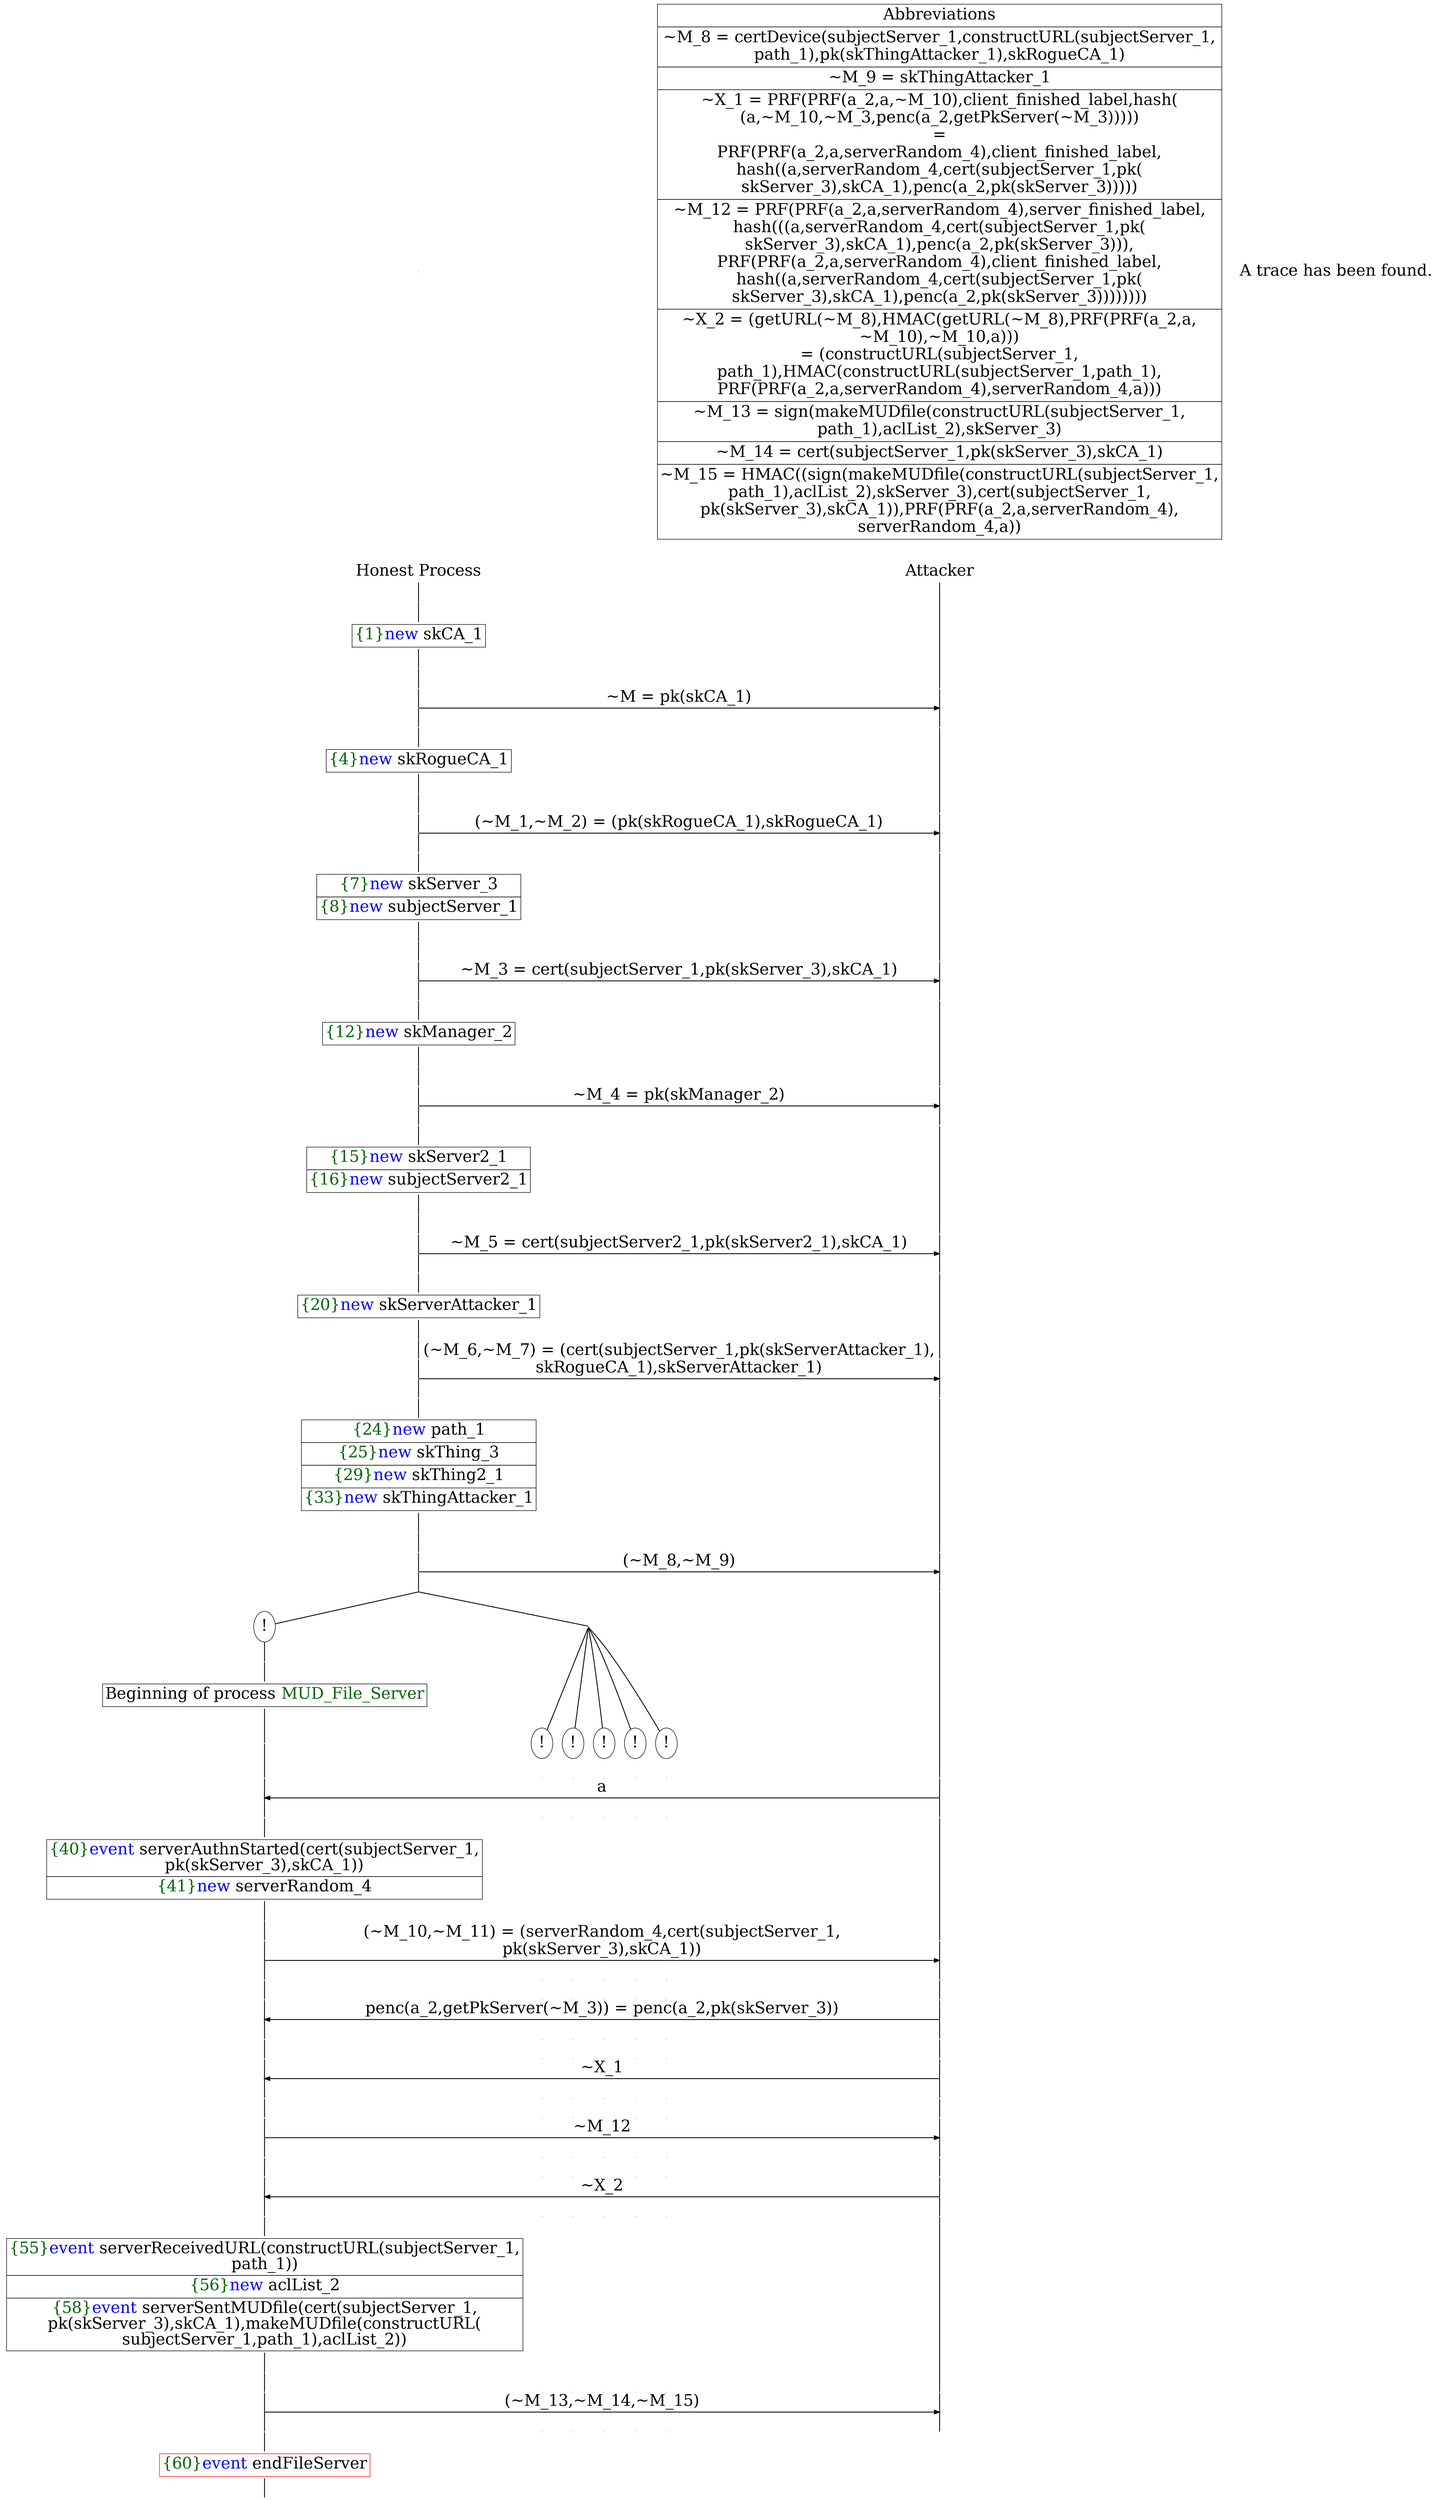 digraph {
graph [ordering = out]
edge [arrowhead = none, penwidth = 1.6, fontsize = 30]
node [shape = point, width = 0, height = 0, fontsize = 30]
Trace<br/>
[label = <A trace has been found.<br/>
>, shape = plaintext]
P0__0 [label = "Honest Process", shape = plaintext]
P__0 [label = "Attacker", shape = plaintext]
Trace -> P0__0 [label = "", style = invisible, weight = 100]{rank = same; P0__0 P__0}
P0__0 -> P0__1 [label = <>, weight = 100]
P0__1 -> P0__2 [label = <>, weight = 100]
P0__2 [shape = plaintext, label = <<TABLE BORDER="0" CELLBORDER="1" CELLSPACING="0" CELLPADDING="4"> <TR><TD><FONT COLOR="darkgreen">{1}</FONT><FONT COLOR="blue">new </FONT>skCA_1</TD></TR></TABLE>>]
P0__2 -> P0__3 [label = <>, weight = 100]
P0__3 -> P0__4 [label = <>, weight = 100]
P__0 -> P__1 [label = <>, weight = 100]
{rank = same; P__1 P0__4}
P0__4 -> P0__5 [label = <>, weight = 100]
P__1 -> P__2 [label = <>, weight = 100]
{rank = same; P__2 P0__5}
P0__5 -> P__2 [label = <~M = pk(skCA_1)>, arrowhead = normal]
P0__5 -> P0__6 [label = <>, weight = 100]
P__2 -> P__3 [label = <>, weight = 100]
{rank = same; P__3 P0__6}
P0__6 -> P0__7 [label = <>, weight = 100]
P0__7 [shape = plaintext, label = <<TABLE BORDER="0" CELLBORDER="1" CELLSPACING="0" CELLPADDING="4"> <TR><TD><FONT COLOR="darkgreen">{4}</FONT><FONT COLOR="blue">new </FONT>skRogueCA_1</TD></TR></TABLE>>]
P0__7 -> P0__8 [label = <>, weight = 100]
P0__8 -> P0__9 [label = <>, weight = 100]
P__3 -> P__4 [label = <>, weight = 100]
{rank = same; P__4 P0__9}
P0__9 -> P0__10 [label = <>, weight = 100]
P__4 -> P__5 [label = <>, weight = 100]
{rank = same; P__5 P0__10}
P0__10 -> P__5 [label = <(~M_1,~M_2) = (pk(skRogueCA_1),skRogueCA_1)>, arrowhead = normal]
P0__10 -> P0__11 [label = <>, weight = 100]
P__5 -> P__6 [label = <>, weight = 100]
{rank = same; P__6 P0__11}
P0__11 -> P0__12 [label = <>, weight = 100]
P0__12 [shape = plaintext, label = <<TABLE BORDER="0" CELLBORDER="1" CELLSPACING="0" CELLPADDING="4"> <TR><TD><FONT COLOR="darkgreen">{7}</FONT><FONT COLOR="blue">new </FONT>skServer_3</TD></TR><TR><TD><FONT COLOR="darkgreen">{8}</FONT><FONT COLOR="blue">new </FONT>subjectServer_1</TD></TR></TABLE>>]
P0__12 -> P0__13 [label = <>, weight = 100]
P0__13 -> P0__14 [label = <>, weight = 100]
P__6 -> P__7 [label = <>, weight = 100]
{rank = same; P__7 P0__14}
P0__14 -> P0__15 [label = <>, weight = 100]
P__7 -> P__8 [label = <>, weight = 100]
{rank = same; P__8 P0__15}
P0__15 -> P__8 [label = <~M_3 = cert(subjectServer_1,pk(skServer_3),skCA_1)>, arrowhead = normal]
P0__15 -> P0__16 [label = <>, weight = 100]
P__8 -> P__9 [label = <>, weight = 100]
{rank = same; P__9 P0__16}
P0__16 -> P0__17 [label = <>, weight = 100]
P0__17 [shape = plaintext, label = <<TABLE BORDER="0" CELLBORDER="1" CELLSPACING="0" CELLPADDING="4"> <TR><TD><FONT COLOR="darkgreen">{12}</FONT><FONT COLOR="blue">new </FONT>skManager_2</TD></TR></TABLE>>]
P0__17 -> P0__18 [label = <>, weight = 100]
P0__18 -> P0__19 [label = <>, weight = 100]
P__9 -> P__10 [label = <>, weight = 100]
{rank = same; P__10 P0__19}
P0__19 -> P0__20 [label = <>, weight = 100]
P__10 -> P__11 [label = <>, weight = 100]
{rank = same; P__11 P0__20}
P0__20 -> P__11 [label = <~M_4 = pk(skManager_2)>, arrowhead = normal]
P0__20 -> P0__21 [label = <>, weight = 100]
P__11 -> P__12 [label = <>, weight = 100]
{rank = same; P__12 P0__21}
P0__21 -> P0__22 [label = <>, weight = 100]
P0__22 [shape = plaintext, label = <<TABLE BORDER="0" CELLBORDER="1" CELLSPACING="0" CELLPADDING="4"> <TR><TD><FONT COLOR="darkgreen">{15}</FONT><FONT COLOR="blue">new </FONT>skServer2_1</TD></TR><TR><TD><FONT COLOR="darkgreen">{16}</FONT><FONT COLOR="blue">new </FONT>subjectServer2_1</TD></TR></TABLE>>]
P0__22 -> P0__23 [label = <>, weight = 100]
P0__23 -> P0__24 [label = <>, weight = 100]
P__12 -> P__13 [label = <>, weight = 100]
{rank = same; P__13 P0__24}
P0__24 -> P0__25 [label = <>, weight = 100]
P__13 -> P__14 [label = <>, weight = 100]
{rank = same; P__14 P0__25}
P0__25 -> P__14 [label = <~M_5 = cert(subjectServer2_1,pk(skServer2_1),skCA_1)>, arrowhead = normal]
P0__25 -> P0__26 [label = <>, weight = 100]
P__14 -> P__15 [label = <>, weight = 100]
{rank = same; P__15 P0__26}
P0__26 -> P0__27 [label = <>, weight = 100]
P0__27 [shape = plaintext, label = <<TABLE BORDER="0" CELLBORDER="1" CELLSPACING="0" CELLPADDING="4"> <TR><TD><FONT COLOR="darkgreen">{20}</FONT><FONT COLOR="blue">new </FONT>skServerAttacker_1</TD></TR></TABLE>>]
P0__27 -> P0__28 [label = <>, weight = 100]
P0__28 -> P0__29 [label = <>, weight = 100]
P__15 -> P__16 [label = <>, weight = 100]
{rank = same; P__16 P0__29}
P0__29 -> P0__30 [label = <>, weight = 100]
P__16 -> P__17 [label = <>, weight = 100]
{rank = same; P__17 P0__30}
P0__30 -> P__17 [label = <(~M_6,~M_7) = (cert(subjectServer_1,pk(skServerAttacker_1),<br/>
skRogueCA_1),skServerAttacker_1)>, arrowhead = normal]
P0__30 -> P0__31 [label = <>, weight = 100]
P__17 -> P__18 [label = <>, weight = 100]
{rank = same; P__18 P0__31}
P0__31 -> P0__32 [label = <>, weight = 100]
P0__32 [shape = plaintext, label = <<TABLE BORDER="0" CELLBORDER="1" CELLSPACING="0" CELLPADDING="4"> <TR><TD><FONT COLOR="darkgreen">{24}</FONT><FONT COLOR="blue">new </FONT>path_1</TD></TR><TR><TD><FONT COLOR="darkgreen">{25}</FONT><FONT COLOR="blue">new </FONT>skThing_3</TD></TR><TR><TD><FONT COLOR="darkgreen">{29}</FONT><FONT COLOR="blue">new </FONT>skThing2_1</TD></TR><TR><TD><FONT COLOR="darkgreen">{33}</FONT><FONT COLOR="blue">new </FONT>skThingAttacker_1</TD></TR></TABLE>>]
P0__32 -> P0__33 [label = <>, weight = 100]
P0__33 -> P0__34 [label = <>, weight = 100]
P__18 -> P__19 [label = <>, weight = 100]
{rank = same; P__19 P0__34}
P0__34 -> P0__35 [label = <>, weight = 100]
P__19 -> P__20 [label = <>, weight = 100]
{rank = same; P__20 P0__35}
P0__35 -> P__20 [label = <(~M_8,~M_9)>, arrowhead = normal]
P0__35 -> P0__36 [label = <>, weight = 100]
P__20 -> P__21 [label = <>, weight = 100]
{rank = same; P__21 P0__36}
/*RPar */
P0__36 -> P0_1__36 [label = <>]
P0__36 -> P0_0__36 [label = <>]
P0__36 [label = "", fixedsize = false, width = 0, height = 0, shape = none]
{rank = same; P0_0__36 P0_1__36}
/*RPar */
P0_0__36 -> P0_0_4__36 [label = <>]
P0_0__36 -> P0_0_3__36 [label = <>]
P0_0__36 -> P0_0_2__36 [label = <>]
P0_0__36 -> P0_0_1__36 [label = <>]
P0_0__36 -> P0_0_0__36 [label = <>]
P0_0__36 [label = "", fixedsize = false, width = 0, height = 0, shape = none]
{rank = same; P0_0_0__36 P0_0_1__36 P0_0_2__36 P0_0_3__36 P0_0_4__36}
P0_0_0__36 [label = "!", shape = ellipse]
P0_0_1__36 [label = "!", shape = ellipse]
P0_0_2__36 [label = "!", shape = ellipse]
P0_0_3__36 [label = "!", shape = ellipse]
P0_0_4__36 [label = "!", shape = ellipse]
P0_1__36 [label = "!", shape = ellipse]
P0_1_0__36 [label = "", fixedsize = false, width = 0, height = 0, shape = none]
P0_1__36 -> P0_1_0__36 [label = <>, weight = 100]
P0_1_0__36 -> P0_1_0__37 [label = <>, weight = 100]
P0_1_0__37 [shape = plaintext, label = <<TABLE BORDER="0" CELLBORDER="1" CELLSPACING="0" CELLPADDING="4"> <TR><TD>Beginning of process <FONT COLOR="darkgreen">MUD_File_Server</FONT></TD></TR></TABLE>>]
P0_1_0__37 -> P0_1_0__38 [label = <>, weight = 100]
P0_1_0__38 -> P0_1_0__39 [label = <>, weight = 100]
P0_0_4__37 [label = "", style = invisible]
P0_0_4__36 -> P0_0_4__37 [label = <>, weight = 100, style = invisible]
P0_0_3__37 [label = "", style = invisible]
P0_0_3__36 -> P0_0_3__37 [label = <>, weight = 100, style = invisible]
P0_0_2__37 [label = "", style = invisible]
P0_0_2__36 -> P0_0_2__37 [label = <>, weight = 100, style = invisible]
P0_0_1__37 [label = "", style = invisible]
P0_0_1__36 -> P0_0_1__37 [label = <>, weight = 100, style = invisible]
P0_0_0__37 [label = "", style = invisible]
P0_0_0__36 -> P0_0_0__37 [label = <>, weight = 100, style = invisible]
P__21 -> P__22 [label = <>, weight = 100]
{rank = same; P__22 P0_0_0__37 P0_0_1__37 P0_0_2__37 P0_0_3__37 P0_0_4__37 P0_1_0__39}
P0_1_0__39 -> P0_1_0__40 [label = <>, weight = 100]
P__22 -> P__23 [label = <>, weight = 100]
{rank = same; P__23 P0_1_0__40}
P0_1_0__40 -> P__23 [label = <a>, dir = back, arrowhead = normal]
P0_1_0__40 -> P0_1_0__41 [label = <>, weight = 100]
P0_0_4__38 [label = "", style = invisible]
P0_0_4__37 -> P0_0_4__38 [label = <>, weight = 100, style = invisible]
P0_0_3__38 [label = "", style = invisible]
P0_0_3__37 -> P0_0_3__38 [label = <>, weight = 100, style = invisible]
P0_0_2__38 [label = "", style = invisible]
P0_0_2__37 -> P0_0_2__38 [label = <>, weight = 100, style = invisible]
P0_0_1__38 [label = "", style = invisible]
P0_0_1__37 -> P0_0_1__38 [label = <>, weight = 100, style = invisible]
P0_0_0__38 [label = "", style = invisible]
P0_0_0__37 -> P0_0_0__38 [label = <>, weight = 100, style = invisible]
P__23 -> P__24 [label = <>, weight = 100]
{rank = same; P__24 P0_0_0__38 P0_0_1__38 P0_0_2__38 P0_0_3__38 P0_0_4__38 P0_1_0__41}
P0_1_0__41 -> P0_1_0__42 [label = <>, weight = 100]
P0_1_0__42 [shape = plaintext, label = <<TABLE BORDER="0" CELLBORDER="1" CELLSPACING="0" CELLPADDING="4"> <TR><TD><FONT COLOR="darkgreen">{40}</FONT><FONT COLOR="blue">event</FONT> serverAuthnStarted(cert(subjectServer_1,<br/>
pk(skServer_3),skCA_1))</TD></TR><TR><TD><FONT COLOR="darkgreen">{41}</FONT><FONT COLOR="blue">new </FONT>serverRandom_4</TD></TR></TABLE>>]
P0_1_0__42 -> P0_1_0__43 [label = <>, weight = 100]
P0_1_0__43 -> P0_1_0__44 [label = <>, weight = 100]
P0_0_4__39 [label = "", style = invisible]
P0_0_4__38 -> P0_0_4__39 [label = <>, weight = 100, style = invisible]
P0_0_3__39 [label = "", style = invisible]
P0_0_3__38 -> P0_0_3__39 [label = <>, weight = 100, style = invisible]
P0_0_2__39 [label = "", style = invisible]
P0_0_2__38 -> P0_0_2__39 [label = <>, weight = 100, style = invisible]
P0_0_1__39 [label = "", style = invisible]
P0_0_1__38 -> P0_0_1__39 [label = <>, weight = 100, style = invisible]
P0_0_0__39 [label = "", style = invisible]
P0_0_0__38 -> P0_0_0__39 [label = <>, weight = 100, style = invisible]
P__24 -> P__25 [label = <>, weight = 100]
{rank = same; P__25 P0_0_0__39 P0_0_1__39 P0_0_2__39 P0_0_3__39 P0_0_4__39 P0_1_0__44}
P0_1_0__44 -> P0_1_0__45 [label = <>, weight = 100]
P__25 -> P__26 [label = <>, weight = 100]
{rank = same; P__26 P0_1_0__45}
P0_1_0__45 -> P__26 [label = <(~M_10,~M_11) = (serverRandom_4,cert(subjectServer_1,<br/>
pk(skServer_3),skCA_1))>, arrowhead = normal]
P0_1_0__45 -> P0_1_0__46 [label = <>, weight = 100]
P0_0_4__40 [label = "", style = invisible]
P0_0_4__39 -> P0_0_4__40 [label = <>, weight = 100, style = invisible]
P0_0_3__40 [label = "", style = invisible]
P0_0_3__39 -> P0_0_3__40 [label = <>, weight = 100, style = invisible]
P0_0_2__40 [label = "", style = invisible]
P0_0_2__39 -> P0_0_2__40 [label = <>, weight = 100, style = invisible]
P0_0_1__40 [label = "", style = invisible]
P0_0_1__39 -> P0_0_1__40 [label = <>, weight = 100, style = invisible]
P0_0_0__40 [label = "", style = invisible]
P0_0_0__39 -> P0_0_0__40 [label = <>, weight = 100, style = invisible]
P__26 -> P__27 [label = <>, weight = 100]
{rank = same; P__27 P0_0_0__40 P0_0_1__40 P0_0_2__40 P0_0_3__40 P0_0_4__40 P0_1_0__46}
P0_1_0__46 -> P0_1_0__47 [label = <>, weight = 100]
P0_0_4__41 [label = "", style = invisible]
P0_0_4__40 -> P0_0_4__41 [label = <>, weight = 100, style = invisible]
P0_0_3__41 [label = "", style = invisible]
P0_0_3__40 -> P0_0_3__41 [label = <>, weight = 100, style = invisible]
P0_0_2__41 [label = "", style = invisible]
P0_0_2__40 -> P0_0_2__41 [label = <>, weight = 100, style = invisible]
P0_0_1__41 [label = "", style = invisible]
P0_0_1__40 -> P0_0_1__41 [label = <>, weight = 100, style = invisible]
P0_0_0__41 [label = "", style = invisible]
P0_0_0__40 -> P0_0_0__41 [label = <>, weight = 100, style = invisible]
P__27 -> P__28 [label = <>, weight = 100]
{rank = same; P__28 P0_0_0__41 P0_0_1__41 P0_0_2__41 P0_0_3__41 P0_0_4__41 P0_1_0__47}
P0_1_0__47 -> P0_1_0__48 [label = <>, weight = 100]
P__28 -> P__29 [label = <>, weight = 100]
{rank = same; P__29 P0_1_0__48}
P0_1_0__48 -> P__29 [label = <penc(a_2,getPkServer(~M_3)) = penc(a_2,pk(skServer_3))>, dir = back, arrowhead = normal]
P0_1_0__48 -> P0_1_0__49 [label = <>, weight = 100]
P0_0_4__42 [label = "", style = invisible]
P0_0_4__41 -> P0_0_4__42 [label = <>, weight = 100, style = invisible]
P0_0_3__42 [label = "", style = invisible]
P0_0_3__41 -> P0_0_3__42 [label = <>, weight = 100, style = invisible]
P0_0_2__42 [label = "", style = invisible]
P0_0_2__41 -> P0_0_2__42 [label = <>, weight = 100, style = invisible]
P0_0_1__42 [label = "", style = invisible]
P0_0_1__41 -> P0_0_1__42 [label = <>, weight = 100, style = invisible]
P0_0_0__42 [label = "", style = invisible]
P0_0_0__41 -> P0_0_0__42 [label = <>, weight = 100, style = invisible]
P__29 -> P__30 [label = <>, weight = 100]
{rank = same; P__30 P0_0_0__42 P0_0_1__42 P0_0_2__42 P0_0_3__42 P0_0_4__42 P0_1_0__49}
P0_1_0__49 -> P0_1_0__50 [label = <>, weight = 100]
P0_0_4__43 [label = "", style = invisible]
P0_0_4__42 -> P0_0_4__43 [label = <>, weight = 100, style = invisible]
P0_0_3__43 [label = "", style = invisible]
P0_0_3__42 -> P0_0_3__43 [label = <>, weight = 100, style = invisible]
P0_0_2__43 [label = "", style = invisible]
P0_0_2__42 -> P0_0_2__43 [label = <>, weight = 100, style = invisible]
P0_0_1__43 [label = "", style = invisible]
P0_0_1__42 -> P0_0_1__43 [label = <>, weight = 100, style = invisible]
P0_0_0__43 [label = "", style = invisible]
P0_0_0__42 -> P0_0_0__43 [label = <>, weight = 100, style = invisible]
P__30 -> P__31 [label = <>, weight = 100]
{rank = same; P__31 P0_0_0__43 P0_0_1__43 P0_0_2__43 P0_0_3__43 P0_0_4__43 P0_1_0__50}
P0_1_0__50 -> P0_1_0__51 [label = <>, weight = 100]
P__31 -> P__32 [label = <>, weight = 100]
{rank = same; P__32 P0_1_0__51}
P0_1_0__51 -> P__32 [label = <~X_1>, dir = back, arrowhead = normal]
P0_1_0__51 -> P0_1_0__52 [label = <>, weight = 100]
P0_0_4__44 [label = "", style = invisible]
P0_0_4__43 -> P0_0_4__44 [label = <>, weight = 100, style = invisible]
P0_0_3__44 [label = "", style = invisible]
P0_0_3__43 -> P0_0_3__44 [label = <>, weight = 100, style = invisible]
P0_0_2__44 [label = "", style = invisible]
P0_0_2__43 -> P0_0_2__44 [label = <>, weight = 100, style = invisible]
P0_0_1__44 [label = "", style = invisible]
P0_0_1__43 -> P0_0_1__44 [label = <>, weight = 100, style = invisible]
P0_0_0__44 [label = "", style = invisible]
P0_0_0__43 -> P0_0_0__44 [label = <>, weight = 100, style = invisible]
P__32 -> P__33 [label = <>, weight = 100]
{rank = same; P__33 P0_0_0__44 P0_0_1__44 P0_0_2__44 P0_0_3__44 P0_0_4__44 P0_1_0__52}
P0_1_0__52 -> P0_1_0__53 [label = <>, weight = 100]
P0_0_4__45 [label = "", style = invisible]
P0_0_4__44 -> P0_0_4__45 [label = <>, weight = 100, style = invisible]
P0_0_3__45 [label = "", style = invisible]
P0_0_3__44 -> P0_0_3__45 [label = <>, weight = 100, style = invisible]
P0_0_2__45 [label = "", style = invisible]
P0_0_2__44 -> P0_0_2__45 [label = <>, weight = 100, style = invisible]
P0_0_1__45 [label = "", style = invisible]
P0_0_1__44 -> P0_0_1__45 [label = <>, weight = 100, style = invisible]
P0_0_0__45 [label = "", style = invisible]
P0_0_0__44 -> P0_0_0__45 [label = <>, weight = 100, style = invisible]
P__33 -> P__34 [label = <>, weight = 100]
{rank = same; P__34 P0_0_0__45 P0_0_1__45 P0_0_2__45 P0_0_3__45 P0_0_4__45 P0_1_0__53}
P0_1_0__53 -> P0_1_0__54 [label = <>, weight = 100]
P__34 -> P__35 [label = <>, weight = 100]
{rank = same; P__35 P0_1_0__54}
P0_1_0__54 -> P__35 [label = <~M_12>, arrowhead = normal]
P0_1_0__54 -> P0_1_0__55 [label = <>, weight = 100]
P0_0_4__46 [label = "", style = invisible]
P0_0_4__45 -> P0_0_4__46 [label = <>, weight = 100, style = invisible]
P0_0_3__46 [label = "", style = invisible]
P0_0_3__45 -> P0_0_3__46 [label = <>, weight = 100, style = invisible]
P0_0_2__46 [label = "", style = invisible]
P0_0_2__45 -> P0_0_2__46 [label = <>, weight = 100, style = invisible]
P0_0_1__46 [label = "", style = invisible]
P0_0_1__45 -> P0_0_1__46 [label = <>, weight = 100, style = invisible]
P0_0_0__46 [label = "", style = invisible]
P0_0_0__45 -> P0_0_0__46 [label = <>, weight = 100, style = invisible]
P__35 -> P__36 [label = <>, weight = 100]
{rank = same; P__36 P0_0_0__46 P0_0_1__46 P0_0_2__46 P0_0_3__46 P0_0_4__46 P0_1_0__55}
P0_1_0__55 -> P0_1_0__56 [label = <>, weight = 100]
P0_0_4__47 [label = "", style = invisible]
P0_0_4__46 -> P0_0_4__47 [label = <>, weight = 100, style = invisible]
P0_0_3__47 [label = "", style = invisible]
P0_0_3__46 -> P0_0_3__47 [label = <>, weight = 100, style = invisible]
P0_0_2__47 [label = "", style = invisible]
P0_0_2__46 -> P0_0_2__47 [label = <>, weight = 100, style = invisible]
P0_0_1__47 [label = "", style = invisible]
P0_0_1__46 -> P0_0_1__47 [label = <>, weight = 100, style = invisible]
P0_0_0__47 [label = "", style = invisible]
P0_0_0__46 -> P0_0_0__47 [label = <>, weight = 100, style = invisible]
P__36 -> P__37 [label = <>, weight = 100]
{rank = same; P__37 P0_0_0__47 P0_0_1__47 P0_0_2__47 P0_0_3__47 P0_0_4__47 P0_1_0__56}
P0_1_0__56 -> P0_1_0__57 [label = <>, weight = 100]
P__37 -> P__38 [label = <>, weight = 100]
{rank = same; P__38 P0_1_0__57}
P0_1_0__57 -> P__38 [label = <~X_2>, dir = back, arrowhead = normal]
P0_1_0__57 -> P0_1_0__58 [label = <>, weight = 100]
P0_0_4__48 [label = "", style = invisible]
P0_0_4__47 -> P0_0_4__48 [label = <>, weight = 100, style = invisible]
P0_0_3__48 [label = "", style = invisible]
P0_0_3__47 -> P0_0_3__48 [label = <>, weight = 100, style = invisible]
P0_0_2__48 [label = "", style = invisible]
P0_0_2__47 -> P0_0_2__48 [label = <>, weight = 100, style = invisible]
P0_0_1__48 [label = "", style = invisible]
P0_0_1__47 -> P0_0_1__48 [label = <>, weight = 100, style = invisible]
P0_0_0__48 [label = "", style = invisible]
P0_0_0__47 -> P0_0_0__48 [label = <>, weight = 100, style = invisible]
P__38 -> P__39 [label = <>, weight = 100]
{rank = same; P__39 P0_0_0__48 P0_0_1__48 P0_0_2__48 P0_0_3__48 P0_0_4__48 P0_1_0__58}
P0_1_0__58 -> P0_1_0__59 [label = <>, weight = 100]
P0_1_0__59 [shape = plaintext, label = <<TABLE BORDER="0" CELLBORDER="1" CELLSPACING="0" CELLPADDING="4"> <TR><TD><FONT COLOR="darkgreen">{55}</FONT><FONT COLOR="blue">event</FONT> serverReceivedURL(constructURL(subjectServer_1,<br/>
path_1))</TD></TR><TR><TD><FONT COLOR="darkgreen">{56}</FONT><FONT COLOR="blue">new </FONT>aclList_2</TD></TR><TR><TD><FONT COLOR="darkgreen">{58}</FONT><FONT COLOR="blue">event</FONT> serverSentMUDfile(cert(subjectServer_1,<br/>
pk(skServer_3),skCA_1),makeMUDfile(constructURL(<br/>
subjectServer_1,path_1),aclList_2))</TD></TR></TABLE>>]
P0_1_0__59 -> P0_1_0__60 [label = <>, weight = 100]
P0_1_0__60 -> P0_1_0__61 [label = <>, weight = 100]
P0_0_4__49 [label = "", style = invisible]
P0_0_4__48 -> P0_0_4__49 [label = <>, weight = 100, style = invisible]
P0_0_3__49 [label = "", style = invisible]
P0_0_3__48 -> P0_0_3__49 [label = <>, weight = 100, style = invisible]
P0_0_2__49 [label = "", style = invisible]
P0_0_2__48 -> P0_0_2__49 [label = <>, weight = 100, style = invisible]
P0_0_1__49 [label = "", style = invisible]
P0_0_1__48 -> P0_0_1__49 [label = <>, weight = 100, style = invisible]
P0_0_0__49 [label = "", style = invisible]
P0_0_0__48 -> P0_0_0__49 [label = <>, weight = 100, style = invisible]
P__39 -> P__40 [label = <>, weight = 100]
{rank = same; P__40 P0_0_0__49 P0_0_1__49 P0_0_2__49 P0_0_3__49 P0_0_4__49 P0_1_0__61}
P0_1_0__61 -> P0_1_0__62 [label = <>, weight = 100]
P__40 -> P__41 [label = <>, weight = 100]
{rank = same; P__41 P0_1_0__62}
P0_1_0__62 -> P__41 [label = <(~M_13,~M_14,~M_15)>, arrowhead = normal]
P0_1_0__62 -> P0_1_0__63 [label = <>, weight = 100]
P0_0_4__50 [label = "", style = invisible]
P0_0_4__49 -> P0_0_4__50 [label = <>, weight = 100, style = invisible]
P0_0_3__50 [label = "", style = invisible]
P0_0_3__49 -> P0_0_3__50 [label = <>, weight = 100, style = invisible]
P0_0_2__50 [label = "", style = invisible]
P0_0_2__49 -> P0_0_2__50 [label = <>, weight = 100, style = invisible]
P0_0_1__50 [label = "", style = invisible]
P0_0_1__49 -> P0_0_1__50 [label = <>, weight = 100, style = invisible]
P0_0_0__50 [label = "", style = invisible]
P0_0_0__49 -> P0_0_0__50 [label = <>, weight = 100, style = invisible]
P__41 -> P__42 [label = <>, weight = 100]
{rank = same; P__42 P0_0_0__50 P0_0_1__50 P0_0_2__50 P0_0_3__50 P0_0_4__50 P0_1_0__63}
P0_1_0__63 -> P0_1_0__64 [label = <>, weight = 100]
P0_1_0__64 [color = red, shape = plaintext, label = <<TABLE BORDER="0" CELLBORDER="1" CELLSPACING="0" CELLPADDING="4"> <TR><TD><FONT COLOR="darkgreen">{60}</FONT><FONT COLOR="blue">event</FONT> endFileServer</TD></TR></TABLE>>]
P0_1_0__64 -> P0_1_0__65 [label = <>, weight = 100]
Abbrev [shape = plaintext, label = <<TABLE BORDER="0" CELLBORDER="1" CELLSPACING="0" CELLPADDING="4"><TR> <TD> Abbreviations </TD></TR><TR><TD>~M_8 = certDevice(subjectServer_1,constructURL(subjectServer_1,<br/>
path_1),pk(skThingAttacker_1),skRogueCA_1)</TD></TR><TR><TD>~M_9 = skThingAttacker_1</TD></TR><TR><TD>~X_1 = PRF(PRF(a_2,a,~M_10),client_finished_label,hash(<br/>
(a,~M_10,~M_3,penc(a_2,getPkServer(~M_3)))))<br/>
=<br/>
PRF(PRF(a_2,a,serverRandom_4),client_finished_label,<br/>
hash((a,serverRandom_4,cert(subjectServer_1,pk(<br/>
skServer_3),skCA_1),penc(a_2,pk(skServer_3)))))</TD></TR><TR><TD>~M_12 = PRF(PRF(a_2,a,serverRandom_4),server_finished_label,<br/>
hash(((a,serverRandom_4,cert(subjectServer_1,pk(<br/>
skServer_3),skCA_1),penc(a_2,pk(skServer_3))),<br/>
PRF(PRF(a_2,a,serverRandom_4),client_finished_label,<br/>
hash((a,serverRandom_4,cert(subjectServer_1,pk(<br/>
skServer_3),skCA_1),penc(a_2,pk(skServer_3))))))))</TD></TR><TR><TD>~X_2 = (getURL(~M_8),HMAC(getURL(~M_8),PRF(PRF(a_2,a,<br/>
~M_10),~M_10,a)))<br/>
= (constructURL(subjectServer_1,<br/>
path_1),HMAC(constructURL(subjectServer_1,path_1),<br/>
PRF(PRF(a_2,a,serverRandom_4),serverRandom_4,a)))</TD></TR><TR><TD>~M_13 = sign(makeMUDfile(constructURL(subjectServer_1,<br/>
path_1),aclList_2),skServer_3)</TD></TR><TR><TD>~M_14 = cert(subjectServer_1,pk(skServer_3),skCA_1)</TD></TR><TR><TD>~M_15 = HMAC((sign(makeMUDfile(constructURL(subjectServer_1,<br/>
path_1),aclList_2),skServer_3),cert(subjectServer_1,<br/>
pk(skServer_3),skCA_1)),PRF(PRF(a_2,a,serverRandom_4),<br/>
serverRandom_4,a))</TD></TR></TABLE>>]Abbrev -> P__0 [style = invisible, weight =100]}